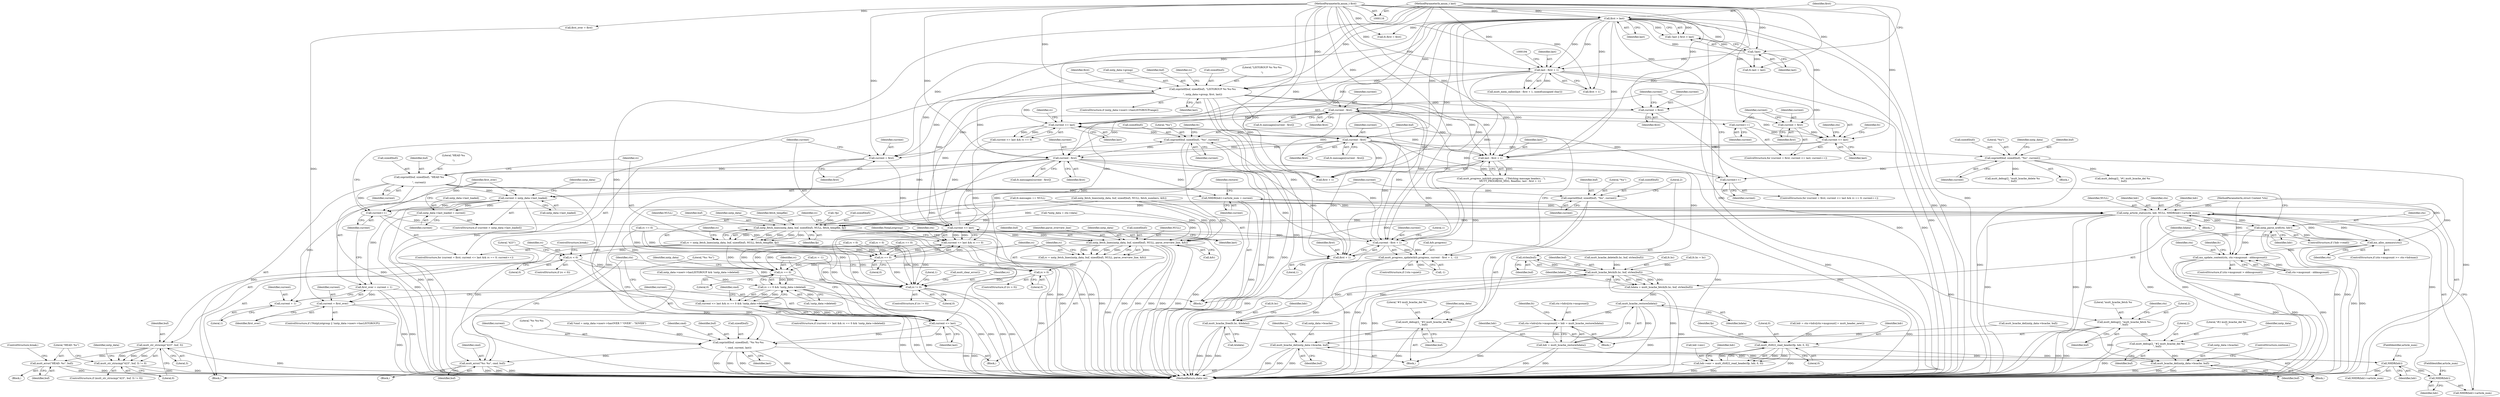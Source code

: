 digraph "0_neomutt_9e927affe3a021175f354af5fa01d22657c20585@API" {
"1000410" [label="(Call,snprintf(buf, sizeof(buf), \"%u\", current))"];
"1000403" [label="(Call,current - first + 1)"];
"1000384" [label="(Call,current <= last)"];
"1000390" [label="(Call,current++)"];
"1000603" [label="(Call,snprintf(buf, sizeof(buf), \"%u\", current))"];
"1000559" [label="(Call,snprintf(buf, sizeof(buf), \"HEAD %u\r\n\", current))"];
"1000422" [label="(Call,current - first)"];
"1000410" [label="(Call,snprintf(buf, sizeof(buf), \"%u\", current))"];
"1000119" [label="(MethodParameterIn,anum_t first)"];
"1000355" [label="(Call,current - first)"];
"1000345" [label="(Call,current <= last)"];
"1000348" [label="(Call,current++)"];
"1000342" [label="(Call,current = first)"];
"1000158" [label="(Call,first > last)"];
"1000156" [label="(Call,!last)"];
"1000120" [label="(MethodParameterIn,anum_t last)"];
"1000188" [label="(Call,last - first + 1)"];
"1000299" [label="(Call,current - first)"];
"1000285" [label="(Call,current <= last)"];
"1000291" [label="(Call,current++)"];
"1000303" [label="(Call,snprintf(buf, sizeof(buf), \"%u\", current))"];
"1000281" [label="(Call,current = first)"];
"1000237" [label="(Call,snprintf(buf, sizeof(buf), \"LISTGROUP %s %u-%u\r\n\", nntp_data->group, first, last))"];
"1000715" [label="(Call,current > nntp_data->last_loaded)"];
"1000720" [label="(Call,nntp_data->last_loaded = current)"];
"1000380" [label="(Call,current = first)"];
"1000374" [label="(Call,last - first + 1)"];
"1000383" [label="(Call,current <= last && rc == 0)"];
"1000398" [label="(Call,mutt_progress_update(&fc.progress, current - first + 1, -1))"];
"1000443" [label="(Call,strlen(buf))"];
"1000438" [label="(Call,mutt_hcache_fetch(fc.hc, buf, strlen(buf)))"];
"1000436" [label="(Call,hdata = mutt_hcache_fetch(fc.hc, buf, strlen(buf)))"];
"1000462" [label="(Call,mutt_hcache_restore(hdata))"];
"1000452" [label="(Call,ctx->hdrs[ctx->msgcount] = hdr = mutt_hcache_restore(hdata))"];
"1000460" [label="(Call,hdr = mutt_hcache_restore(hdata))"];
"1000685" [label="(Call,NHDR(hdr))"];
"1000703" [label="(Call,NHDR(hdr))"];
"1000698" [label="(Call,nntp_article_status(ctx, hdr, NULL, NHDR(hdr)->article_num))"];
"1000434" [label="(Call,mx_alloc_memory(ctx))"];
"1000802" [label="(Call,mx_update_context(ctx, ctx->msgcount - oldmsgcount))"];
"1000567" [label="(Call,nntp_fetch_lines(nntp_data, buf, sizeof(buf), NULL, fetch_tempfile, fp))"];
"1000565" [label="(Call,rc = nntp_fetch_lines(nntp_data, buf, sizeof(buf), NULL, fetch_tempfile, fp))"];
"1000387" [label="(Call,rc == 0)"];
"1000749" [label="(Call,rc == 0)"];
"1000748" [label="(Call,rc == 0 && !nntp_data->deleted)"];
"1000744" [label="(Call,current <= last && rc == 0 && !nntp_data->deleted)"];
"1000815" [label="(Call,rc != 0)"];
"1000582" [label="(Call,rc < 0)"];
"1000588" [label="(Call,mutt_str_strncmp(\"423\", buf, 3))"];
"1000587" [label="(Call,mutt_str_strncmp(\"423\", buf, 3) != 0)"];
"1000594" [label="(Call,mutt_error(\"HEAD: %s\", buf))"];
"1000637" [label="(Call,mutt_rfc822_read_header(fp, hdr, 0, 0))"];
"1000633" [label="(Call,hdr->env = mutt_rfc822_read_header(fp, hdr, 0, 0))"];
"1000778" [label="(Call,nntp_fetch_lines(nntp_data, buf, sizeof(buf), NULL, parse_overview_line, &fc))"];
"1000776" [label="(Call,rc = nntp_fetch_lines(nntp_data, buf, sizeof(buf), NULL, parse_overview_line, &fc))"];
"1000788" [label="(Call,rc > 0)"];
"1000792" [label="(Call,mutt_error(\"%s: %s\", cmd, buf))"];
"1000711" [label="(Call,nntp_parse_xref(ctx, hdr))"];
"1000448" [label="(Call,mutt_debug(2, \"mutt_hcache_fetch %s\n\", buf))"];
"1000491" [label="(Call,mutt_debug(2, \"#2 mutt_bcache_del %s\n\", buf))"];
"1000495" [label="(Call,mutt_bcache_del(nntp_data->bcache, buf))"];
"1000613" [label="(Call,mutt_bcache_del(nntp_data->bcache, buf))"];
"1000464" [label="(Call,mutt_hcache_free(fc.hc, &hdata))"];
"1000745" [label="(Call,current <= last)"];
"1000768" [label="(Call,snprintf(buf, sizeof(buf), \"%s %u-%u\r\n\", cmd, current, last))"];
"1000405" [label="(Call,first + 1)"];
"1000609" [label="(Call,mutt_debug(2, \"#3 mutt_bcache_del %s\n\", buf))"];
"1000683" [label="(Call,NHDR(hdr)->article_num = current)"];
"1000725" [label="(Call,first_over = current + 1)"];
"1000740" [label="(Call,current = first_over)"];
"1000727" [label="(Call,current + 1)"];
"1000726" [label="(Identifier,first_over)"];
"1000618" [label="(Call,rc = 0)"];
"1000611" [label="(Literal,\"#3 mutt_bcache_del %s\n\")"];
"1000281" [label="(Call,current = first)"];
"1000410" [label="(Call,snprintf(buf, sizeof(buf), \"%u\", current))"];
"1000605" [label="(Call,sizeof(buf))"];
"1000549" [label="(Call,!fp)"];
"1000622" [label="(Call,hdr = ctx->hdrs[ctx->msgcount] = mutt_header_new())"];
"1000188" [label="(Call,last - first + 1)"];
"1000461" [label="(Identifier,hdr)"];
"1000720" [label="(Call,nntp_data->last_loaded = current)"];
"1000796" [label="(ControlStructure,if (ctx->msgcount > oldmsgcount))"];
"1000393" [label="(ControlStructure,if (!ctx->quiet))"];
"1000574" [label="(Identifier,fp)"];
"1000706" [label="(ControlStructure,if (!hdr->read))"];
"1000724" [label="(Identifier,current)"];
"1000303" [label="(Call,snprintf(buf, sizeof(buf), \"%u\", current))"];
"1000572" [label="(Identifier,NULL)"];
"1000439" [label="(Call,fc.hc)"];
"1000709" [label="(Identifier,hdr)"];
"1000381" [label="(Identifier,current)"];
"1000443" [label="(Call,strlen(buf))"];
"1000347" [label="(Identifier,last)"];
"1000291" [label="(Call,current++)"];
"1000285" [label="(Call,current <= last)"];
"1000561" [label="(Call,sizeof(buf))"];
"1000803" [label="(Identifier,ctx)"];
"1000634" [label="(Call,hdr->env)"];
"1000792" [label="(Call,mutt_error(\"%s: %s\", cmd, buf))"];
"1000446" [label="(Identifier,hdata)"];
"1000759" [label="(Identifier,cmd)"];
"1000613" [label="(Call,mutt_bcache_del(nntp_data->bcache, buf))"];
"1000426" [label="(ControlStructure,if (ctx->msgcount >= ctx->hdrmax))"];
"1000257" [label="(Identifier,rc)"];
"1000231" [label="(ControlStructure,if (nntp_data->nserv->hasLISTGROUPrange))"];
"1000585" [label="(ControlStructure,break;)"];
"1000341" [label="(ControlStructure,for (current = first; current <= last; current++))"];
"1000701" [label="(Identifier,NULL)"];
"1000300" [label="(Identifier,current)"];
"1000119" [label="(MethodParameterIn,anum_t first)"];
"1000820" [label="(Literal,1)"];
"1000564" [label="(Identifier,current)"];
"1000793" [label="(Literal,\"%s: %s\")"];
"1000712" [label="(Identifier,ctx)"];
"1000587" [label="(Call,mutt_str_strncmp(\"423\", buf, 3) != 0)"];
"1000328" [label="(Call,mutt_debug(2, \"mutt_hcache_delete %s\n\", buf))"];
"1000684" [label="(Call,NHDR(hdr)->article_num)"];
"1000569" [label="(Identifier,buf)"];
"1000595" [label="(Literal,\"HEAD: %s\")"];
"1000287" [label="(Identifier,last)"];
"1000746" [label="(Identifier,current)"];
"1000560" [label="(Identifier,buf)"];
"1000311" [label="(Identifier,nntp_data)"];
"1000435" [label="(Identifier,ctx)"];
"1000619" [label="(Identifier,rc)"];
"1000407" [label="(Literal,1)"];
"1000722" [label="(Identifier,nntp_data)"];
"1000592" [label="(Literal,0)"];
"1000406" [label="(Identifier,first)"];
"1000776" [label="(Call,rc = nntp_fetch_lines(nntp_data, buf, sizeof(buf), NULL, parse_overview_line, &fc))"];
"1000714" [label="(ControlStructure,if (current > nntp_data->last_loaded))"];
"1000565" [label="(Call,rc = nntp_fetch_lines(nntp_data, buf, sizeof(buf), NULL, fetch_tempfile, fp))"];
"1000280" [label="(ControlStructure,for (current = first; current <= last && rc == 0; current++))"];
"1000785" [label="(Call,&fc)"];
"1000781" [label="(Call,sizeof(buf))"];
"1000391" [label="(Identifier,current)"];
"1000697" [label="(Block,)"];
"1000568" [label="(Identifier,nntp_data)"];
"1000794" [label="(Identifier,cmd)"];
"1000356" [label="(Identifier,current)"];
"1000355" [label="(Call,current - first)"];
"1000559" [label="(Call,snprintf(buf, sizeof(buf), \"HEAD %u\r\n\", current))"];
"1000304" [label="(Identifier,buf)"];
"1000293" [label="(Block,)"];
"1000314" [label="(Call,mutt_debug(2, \"#1 mutt_bcache_del %s\n\", buf))"];
"1000374" [label="(Call,last - first + 1)"];
"1000716" [label="(Identifier,current)"];
"1000573" [label="(Identifier,fetch_tempfile)"];
"1000743" [label="(ControlStructure,if (current <= last && rc == 0 && !nntp_data->deleted))"];
"1000698" [label="(Call,nntp_article_status(ctx, hdr, NULL, NHDR(hdr)->article_num))"];
"1000729" [label="(Literal,1)"];
"1000576" [label="(Identifier,rc)"];
"1000563" [label="(Literal,\"HEAD %u\r\n\")"];
"1000500" [label="(ControlStructure,continue;)"];
"1000390" [label="(Call,current++)"];
"1000258" [label="(Call,nntp_fetch_lines(nntp_data, buf, sizeof(buf), NULL, fetch_numbers, &fc))"];
"1000375" [label="(Identifier,last)"];
"1000448" [label="(Call,mutt_debug(2, \"mutt_hcache_fetch %s\n\", buf))"];
"1000687" [label="(FieldIdentifier,article_num)"];
"1000412" [label="(Call,sizeof(buf))"];
"1000292" [label="(Identifier,current)"];
"1000282" [label="(Identifier,current)"];
"1000582" [label="(Call,rc < 0)"];
"1000239" [label="(Call,sizeof(buf))"];
"1000603" [label="(Call,snprintf(buf, sizeof(buf), \"%u\", current))"];
"1000415" [label="(Identifier,current)"];
"1000241" [label="(Literal,\"LISTGROUP %s %u-%u\r\n\")"];
"1000590" [label="(Identifier,buf)"];
"1000715" [label="(Call,current > nntp_data->last_loaded)"];
"1000388" [label="(Identifier,rc)"];
"1000597" [label="(ControlStructure,break;)"];
"1000775" [label="(Identifier,last)"];
"1000770" [label="(Call,sizeof(buf))"];
"1000637" [label="(Call,mutt_rfc822_read_header(fp, hdr, 0, 0))"];
"1000404" [label="(Identifier,current)"];
"1000788" [label="(Call,rc > 0)"];
"1000777" [label="(Identifier,rc)"];
"1000817" [label="(Literal,0)"];
"1000747" [label="(Identifier,last)"];
"1000783" [label="(Identifier,NULL)"];
"1000740" [label="(Call,current = first_over)"];
"1000286" [label="(Identifier,current)"];
"1000644" [label="(Identifier,hdr)"];
"1000382" [label="(Identifier,first)"];
"1000566" [label="(Identifier,rc)"];
"1000790" [label="(Literal,0)"];
"1000450" [label="(Literal,\"mutt_hcache_fetch %s\n\")"];
"1000343" [label="(Identifier,current)"];
"1000246" [label="(Identifier,last)"];
"1000725" [label="(Call,first_over = current + 1)"];
"1000744" [label="(Call,current <= last && rc == 0 && !nntp_data->deleted)"];
"1000380" [label="(Call,current = first)"];
"1000348" [label="(Call,current++)"];
"1000384" [label="(Call,current <= last)"];
"1000289" [label="(Identifier,rc)"];
"1000387" [label="(Call,rc == 0)"];
"1000791" [label="(Block,)"];
"1000493" [label="(Literal,\"#2 mutt_bcache_del %s\n\")"];
"1000465" [label="(Call,fc.hc)"];
"1000117" [label="(MethodParameterIn,struct Context *ctx)"];
"1000768" [label="(Call,snprintf(buf, sizeof(buf), \"%s %u-%u\r\n\", cmd, current, last))"];
"1000774" [label="(Identifier,current)"];
"1000276" [label="(Call,rc == 0)"];
"1000754" [label="(Identifier,nntp_data)"];
"1000204" [label="(Call,fc.hc = hc)"];
"1000609" [label="(Call,mutt_debug(2, \"#3 mutt_bcache_del %s\n\", buf))"];
"1000683" [label="(Call,NHDR(hdr)->article_num = current)"];
"1000778" [label="(Call,nntp_fetch_lines(nntp_data, buf, sizeof(buf), NULL, parse_overview_line, &fc))"];
"1000497" [label="(Identifier,nntp_data)"];
"1000308" [label="(Identifier,current)"];
"1000812" [label="(Identifier,fc)"];
"1000570" [label="(Call,sizeof(buf))"];
"1000608" [label="(Identifier,current)"];
"1000748" [label="(Call,rc == 0 && !nntp_data->deleted)"];
"1000711" [label="(Call,nntp_parse_xref(ctx, hdr))"];
"1000554" [label="(Call,rc = -1)"];
"1000455" [label="(Identifier,ctx)"];
"1000342" [label="(Call,current = first)"];
"1000453" [label="(Call,ctx->hdrs[ctx->msgcount])"];
"1000288" [label="(Call,rc == 0)"];
"1000437" [label="(Identifier,hdata)"];
"1000147" [label="(Call,first_over = first)"];
"1000543" [label="(Block,)"];
"1000772" [label="(Literal,\"%s %u-%u\r\n\")"];
"1000284" [label="(Call,current <= last && rc == 0)"];
"1000721" [label="(Call,nntp_data->last_loaded)"];
"1000242" [label="(Call,nntp_data->group)"];
"1000399" [label="(Call,&fc.progress)"];
"1000463" [label="(Identifier,hdata)"];
"1000789" [label="(Identifier,rc)"];
"1000168" [label="(Call,fc.first = first)"];
"1000583" [label="(Identifier,rc)"];
"1000238" [label="(Identifier,buf)"];
"1000349" [label="(Identifier,current)"];
"1000452" [label="(Call,ctx->hdrs[ctx->msgcount] = hdr = mutt_hcache_restore(hdata))"];
"1000704" [label="(Identifier,hdr)"];
"1000423" [label="(Identifier,current)"];
"1000411" [label="(Identifier,buf)"];
"1000472" [label="(Identifier,hdr)"];
"1000444" [label="(Identifier,buf)"];
"1000398" [label="(Call,mutt_progress_update(&fc.progress, current - first + 1, -1))"];
"1000190" [label="(Call,first + 1)"];
"1000468" [label="(Call,&hdata)"];
"1000730" [label="(ControlStructure,if (!NntpListgroup || !nntp_data->nserv->hasLISTGROUP))"];
"1000301" [label="(Identifier,first)"];
"1000499" [label="(Identifier,buf)"];
"1000804" [label="(Call,ctx->msgcount - oldmsgcount)"];
"1000584" [label="(Literal,0)"];
"1000815" [label="(Call,rc != 0)"];
"1000614" [label="(Call,nntp_data->bcache)"];
"1000466" [label="(Identifier,fc)"];
"1000639" [label="(Identifier,hdr)"];
"1000158" [label="(Call,first > last)"];
"1000495" [label="(Call,mutt_bcache_del(nntp_data->bcache, buf))"];
"1000588" [label="(Call,mutt_str_strncmp(\"423\", buf, 3))"];
"1000604" [label="(Identifier,buf)"];
"1000750" [label="(Identifier,rc)"];
"1000353" [label="(Identifier,fc)"];
"1000795" [label="(Identifier,buf)"];
"1000780" [label="(Identifier,buf)"];
"1000821" [label="(Call,mutt_clear_error())"];
"1000449" [label="(Literal,2)"];
"1000492" [label="(Literal,2)"];
"1000346" [label="(Identifier,current)"];
"1000816" [label="(Identifier,rc)"];
"1000617" [label="(Identifier,buf)"];
"1000727" [label="(Call,current + 1)"];
"1000705" [label="(FieldIdentifier,article_num)"];
"1000124" [label="(Call,*nntp_data = ctx->data)"];
"1000641" [label="(Literal,0)"];
"1000717" [label="(Call,nntp_data->last_loaded)"];
"1000379" [label="(ControlStructure,for (current = first; current <= last && rc == 0; current++))"];
"1000295" [label="(Call,fc.messages[current - first])"];
"1000633" [label="(Call,hdr->env = mutt_rfc822_read_header(fp, hdr, 0, 0))"];
"1000758" [label="(Call,*cmd = nntp_data->nserv->hasOVER ? \"OVER\" : \"XOVER\")"];
"1000451" [label="(Identifier,buf)"];
"1000496" [label="(Call,nntp_data->bcache)"];
"1000702" [label="(Call,NHDR(hdr)->article_num)"];
"1000447" [label="(Block,)"];
"1000700" [label="(Identifier,hdr)"];
"1000408" [label="(Call,-1)"];
"1000581" [label="(ControlStructure,if (rc < 0))"];
"1000299" [label="(Call,current - first)"];
"1000591" [label="(Literal,3)"];
"1000596" [label="(Identifier,buf)"];
"1000586" [label="(ControlStructure,if (mutt_str_strncmp(\"423\", buf, 3) != 0))"];
"1000283" [label="(Identifier,first)"];
"1000120" [label="(MethodParameterIn,anum_t last)"];
"1000396" [label="(Identifier,ctx)"];
"1000741" [label="(Identifier,current)"];
"1000460" [label="(Call,hdr = mutt_hcache_restore(hdata))"];
"1000607" [label="(Literal,\"%u\")"];
"1000602" [label="(Block,)"];
"1000612" [label="(Identifier,buf)"];
"1000703" [label="(Call,NHDR(hdr))"];
"1000305" [label="(Call,sizeof(buf))"];
"1000365" [label="(Call,mutt_progress_init(&fc.progress, _(\"Fetching message headers...\"),\n                       MUTT_PROGRESS_MSG, ReadInc, last - first + 1))"];
"1000307" [label="(Literal,\"%u\")"];
"1000357" [label="(Identifier,first)"];
"1000799" [label="(Identifier,ctx)"];
"1000713" [label="(Identifier,hdr)"];
"1000245" [label="(Identifier,first)"];
"1000690" [label="(Identifier,restore)"];
"1000464" [label="(Call,mutt_hcache_free(fc.hc, &hdata))"];
"1000383" [label="(Call,current <= last && rc == 0)"];
"1000784" [label="(Identifier,parse_overview_line)"];
"1000733" [label="(Identifier,NntpListgroup)"];
"1000157" [label="(Identifier,last)"];
"1000442" [label="(Identifier,buf)"];
"1000491" [label="(Call,mutt_debug(2, \"#2 mutt_bcache_del %s\n\", buf))"];
"1000414" [label="(Literal,\"%u\")"];
"1000638" [label="(Identifier,fp)"];
"1000136" [label="(Call,rc = 0)"];
"1000802" [label="(Call,mx_update_context(ctx, ctx->msgcount - oldmsgcount))"];
"1000155" [label="(Call,!last || first > last)"];
"1000438" [label="(Call,mutt_hcache_fetch(fc.hc, buf, strlen(buf)))"];
"1000688" [label="(Identifier,current)"];
"1000385" [label="(Identifier,current)"];
"1000187" [label="(Call,mutt_mem_calloc(last - first + 1, sizeof(unsigned char)))"];
"1000212" [label="(Call,nntp_data->nserv->hasLISTGROUP && !nntp_data->deleted)"];
"1000422" [label="(Call,current - first)"];
"1000490" [label="(Block,)"];
"1000159" [label="(Identifier,first)"];
"1000640" [label="(Literal,0)"];
"1000345" [label="(Call,current <= last)"];
"1000434" [label="(Call,mx_alloc_memory(ctx))"];
"1000589" [label="(Literal,\"423\")"];
"1000344" [label="(Identifier,first)"];
"1000403" [label="(Call,current - first + 1)"];
"1000420" [label="(Identifier,fc)"];
"1000685" [label="(Call,NHDR(hdr))"];
"1000237" [label="(Call,snprintf(buf, sizeof(buf), \"LISTGROUP %s %u-%u\r\n\", nntp_data->group, first, last))"];
"1000196" [label="(Call,fc.messages == NULL)"];
"1000567" [label="(Call,nntp_fetch_lines(nntp_data, buf, sizeof(buf), NULL, fetch_tempfile, fp))"];
"1000418" [label="(Call,fc.messages[current - first])"];
"1000462" [label="(Call,mutt_hcache_restore(hdata))"];
"1000787" [label="(ControlStructure,if (rc > 0))"];
"1000189" [label="(Identifier,last)"];
"1000686" [label="(Identifier,hdr)"];
"1000752" [label="(Call,!nntp_data->deleted)"];
"1000600" [label="(Identifier,nntp_data)"];
"1000773" [label="(Identifier,cmd)"];
"1000594" [label="(Call,mutt_error(\"HEAD: %s\", buf))"];
"1000615" [label="(Identifier,nntp_data)"];
"1000409" [label="(Literal,1)"];
"1000318" [label="(Call,mutt_bcache_del(nntp_data->bcache, buf))"];
"1000405" [label="(Call,first + 1)"];
"1000749" [label="(Call,rc == 0)"];
"1000751" [label="(Literal,0)"];
"1000779" [label="(Identifier,nntp_data)"];
"1000814" [label="(ControlStructure,if (rc != 0))"];
"1000386" [label="(Identifier,last)"];
"1000173" [label="(Call,fc.last = last)"];
"1000362" [label="(Identifier,ctx)"];
"1000756" [label="(Block,)"];
"1000610" [label="(Literal,2)"];
"1000699" [label="(Identifier,ctx)"];
"1000742" [label="(Identifier,first_over)"];
"1000156" [label="(Call,!last)"];
"1000593" [label="(Block,)"];
"1000769" [label="(Identifier,buf)"];
"1000392" [label="(Block,)"];
"1000332" [label="(Call,mutt_hcache_delete(fc.hc, buf, strlen(buf)))"];
"1000436" [label="(Call,hdata = mutt_hcache_fetch(fc.hc, buf, strlen(buf)))"];
"1000424" [label="(Identifier,first)"];
"1000824" [label="(MethodReturn,static int)"];
"1000160" [label="(Identifier,last)"];
"1000494" [label="(Identifier,buf)"];
"1000745" [label="(Call,current <= last)"];
"1000389" [label="(Literal,0)"];
"1000376" [label="(Call,first + 1)"];
"1000351" [label="(Call,fc.messages[current - first])"];
"1000728" [label="(Identifier,current)"];
"1000410" -> "1000392"  [label="AST: "];
"1000410" -> "1000415"  [label="CFG: "];
"1000411" -> "1000410"  [label="AST: "];
"1000412" -> "1000410"  [label="AST: "];
"1000414" -> "1000410"  [label="AST: "];
"1000415" -> "1000410"  [label="AST: "];
"1000420" -> "1000410"  [label="CFG: "];
"1000410" -> "1000824"  [label="DDG: "];
"1000410" -> "1000824"  [label="DDG: "];
"1000403" -> "1000410"  [label="DDG: "];
"1000384" -> "1000410"  [label="DDG: "];
"1000410" -> "1000422"  [label="DDG: "];
"1000410" -> "1000443"  [label="DDG: "];
"1000403" -> "1000398"  [label="AST: "];
"1000403" -> "1000405"  [label="CFG: "];
"1000404" -> "1000403"  [label="AST: "];
"1000405" -> "1000403"  [label="AST: "];
"1000409" -> "1000403"  [label="CFG: "];
"1000403" -> "1000824"  [label="DDG: "];
"1000403" -> "1000398"  [label="DDG: "];
"1000403" -> "1000398"  [label="DDG: "];
"1000384" -> "1000403"  [label="DDG: "];
"1000422" -> "1000403"  [label="DDG: "];
"1000119" -> "1000403"  [label="DDG: "];
"1000355" -> "1000403"  [label="DDG: "];
"1000299" -> "1000403"  [label="DDG: "];
"1000237" -> "1000403"  [label="DDG: "];
"1000158" -> "1000403"  [label="DDG: "];
"1000384" -> "1000383"  [label="AST: "];
"1000384" -> "1000386"  [label="CFG: "];
"1000385" -> "1000384"  [label="AST: "];
"1000386" -> "1000384"  [label="AST: "];
"1000388" -> "1000384"  [label="CFG: "];
"1000383" -> "1000384"  [label="CFG: "];
"1000384" -> "1000383"  [label="DDG: "];
"1000384" -> "1000383"  [label="DDG: "];
"1000390" -> "1000384"  [label="DDG: "];
"1000380" -> "1000384"  [label="DDG: "];
"1000374" -> "1000384"  [label="DDG: "];
"1000285" -> "1000384"  [label="DDG: "];
"1000188" -> "1000384"  [label="DDG: "];
"1000345" -> "1000384"  [label="DDG: "];
"1000237" -> "1000384"  [label="DDG: "];
"1000120" -> "1000384"  [label="DDG: "];
"1000384" -> "1000745"  [label="DDG: "];
"1000384" -> "1000745"  [label="DDG: "];
"1000390" -> "1000379"  [label="AST: "];
"1000390" -> "1000391"  [label="CFG: "];
"1000391" -> "1000390"  [label="AST: "];
"1000385" -> "1000390"  [label="CFG: "];
"1000603" -> "1000390"  [label="DDG: "];
"1000422" -> "1000390"  [label="DDG: "];
"1000559" -> "1000390"  [label="DDG: "];
"1000715" -> "1000390"  [label="DDG: "];
"1000603" -> "1000602"  [label="AST: "];
"1000603" -> "1000608"  [label="CFG: "];
"1000604" -> "1000603"  [label="AST: "];
"1000605" -> "1000603"  [label="AST: "];
"1000607" -> "1000603"  [label="AST: "];
"1000608" -> "1000603"  [label="AST: "];
"1000610" -> "1000603"  [label="CFG: "];
"1000603" -> "1000824"  [label="DDG: "];
"1000559" -> "1000603"  [label="DDG: "];
"1000603" -> "1000609"  [label="DDG: "];
"1000559" -> "1000543"  [label="AST: "];
"1000559" -> "1000564"  [label="CFG: "];
"1000560" -> "1000559"  [label="AST: "];
"1000561" -> "1000559"  [label="AST: "];
"1000563" -> "1000559"  [label="AST: "];
"1000564" -> "1000559"  [label="AST: "];
"1000566" -> "1000559"  [label="CFG: "];
"1000559" -> "1000824"  [label="DDG: "];
"1000422" -> "1000559"  [label="DDG: "];
"1000559" -> "1000683"  [label="DDG: "];
"1000559" -> "1000715"  [label="DDG: "];
"1000559" -> "1000745"  [label="DDG: "];
"1000422" -> "1000418"  [label="AST: "];
"1000422" -> "1000424"  [label="CFG: "];
"1000423" -> "1000422"  [label="AST: "];
"1000424" -> "1000422"  [label="AST: "];
"1000418" -> "1000422"  [label="CFG: "];
"1000422" -> "1000824"  [label="DDG: "];
"1000422" -> "1000405"  [label="DDG: "];
"1000119" -> "1000422"  [label="DDG: "];
"1000355" -> "1000422"  [label="DDG: "];
"1000299" -> "1000422"  [label="DDG: "];
"1000237" -> "1000422"  [label="DDG: "];
"1000158" -> "1000422"  [label="DDG: "];
"1000422" -> "1000683"  [label="DDG: "];
"1000422" -> "1000715"  [label="DDG: "];
"1000422" -> "1000745"  [label="DDG: "];
"1000119" -> "1000116"  [label="AST: "];
"1000119" -> "1000824"  [label="DDG: "];
"1000119" -> "1000147"  [label="DDG: "];
"1000119" -> "1000158"  [label="DDG: "];
"1000119" -> "1000168"  [label="DDG: "];
"1000119" -> "1000188"  [label="DDG: "];
"1000119" -> "1000190"  [label="DDG: "];
"1000119" -> "1000237"  [label="DDG: "];
"1000119" -> "1000281"  [label="DDG: "];
"1000119" -> "1000299"  [label="DDG: "];
"1000119" -> "1000342"  [label="DDG: "];
"1000119" -> "1000355"  [label="DDG: "];
"1000119" -> "1000374"  [label="DDG: "];
"1000119" -> "1000376"  [label="DDG: "];
"1000119" -> "1000380"  [label="DDG: "];
"1000119" -> "1000405"  [label="DDG: "];
"1000355" -> "1000351"  [label="AST: "];
"1000355" -> "1000357"  [label="CFG: "];
"1000356" -> "1000355"  [label="AST: "];
"1000357" -> "1000355"  [label="AST: "];
"1000351" -> "1000355"  [label="CFG: "];
"1000355" -> "1000348"  [label="DDG: "];
"1000345" -> "1000355"  [label="DDG: "];
"1000158" -> "1000355"  [label="DDG: "];
"1000355" -> "1000374"  [label="DDG: "];
"1000355" -> "1000376"  [label="DDG: "];
"1000355" -> "1000380"  [label="DDG: "];
"1000355" -> "1000405"  [label="DDG: "];
"1000345" -> "1000341"  [label="AST: "];
"1000345" -> "1000347"  [label="CFG: "];
"1000346" -> "1000345"  [label="AST: "];
"1000347" -> "1000345"  [label="AST: "];
"1000353" -> "1000345"  [label="CFG: "];
"1000362" -> "1000345"  [label="CFG: "];
"1000348" -> "1000345"  [label="DDG: "];
"1000342" -> "1000345"  [label="DDG: "];
"1000188" -> "1000345"  [label="DDG: "];
"1000120" -> "1000345"  [label="DDG: "];
"1000345" -> "1000374"  [label="DDG: "];
"1000348" -> "1000341"  [label="AST: "];
"1000348" -> "1000349"  [label="CFG: "];
"1000349" -> "1000348"  [label="AST: "];
"1000346" -> "1000348"  [label="CFG: "];
"1000342" -> "1000341"  [label="AST: "];
"1000342" -> "1000344"  [label="CFG: "];
"1000343" -> "1000342"  [label="AST: "];
"1000344" -> "1000342"  [label="AST: "];
"1000346" -> "1000342"  [label="CFG: "];
"1000158" -> "1000342"  [label="DDG: "];
"1000158" -> "1000155"  [label="AST: "];
"1000158" -> "1000160"  [label="CFG: "];
"1000159" -> "1000158"  [label="AST: "];
"1000160" -> "1000158"  [label="AST: "];
"1000155" -> "1000158"  [label="CFG: "];
"1000158" -> "1000824"  [label="DDG: "];
"1000158" -> "1000824"  [label="DDG: "];
"1000158" -> "1000155"  [label="DDG: "];
"1000158" -> "1000155"  [label="DDG: "];
"1000156" -> "1000158"  [label="DDG: "];
"1000120" -> "1000158"  [label="DDG: "];
"1000158" -> "1000168"  [label="DDG: "];
"1000158" -> "1000173"  [label="DDG: "];
"1000158" -> "1000188"  [label="DDG: "];
"1000158" -> "1000188"  [label="DDG: "];
"1000158" -> "1000190"  [label="DDG: "];
"1000158" -> "1000237"  [label="DDG: "];
"1000158" -> "1000281"  [label="DDG: "];
"1000158" -> "1000299"  [label="DDG: "];
"1000158" -> "1000374"  [label="DDG: "];
"1000158" -> "1000376"  [label="DDG: "];
"1000158" -> "1000380"  [label="DDG: "];
"1000158" -> "1000405"  [label="DDG: "];
"1000156" -> "1000155"  [label="AST: "];
"1000156" -> "1000157"  [label="CFG: "];
"1000157" -> "1000156"  [label="AST: "];
"1000159" -> "1000156"  [label="CFG: "];
"1000155" -> "1000156"  [label="CFG: "];
"1000156" -> "1000824"  [label="DDG: "];
"1000156" -> "1000155"  [label="DDG: "];
"1000120" -> "1000156"  [label="DDG: "];
"1000156" -> "1000173"  [label="DDG: "];
"1000156" -> "1000188"  [label="DDG: "];
"1000120" -> "1000116"  [label="AST: "];
"1000120" -> "1000824"  [label="DDG: "];
"1000120" -> "1000173"  [label="DDG: "];
"1000120" -> "1000188"  [label="DDG: "];
"1000120" -> "1000237"  [label="DDG: "];
"1000120" -> "1000285"  [label="DDG: "];
"1000120" -> "1000374"  [label="DDG: "];
"1000120" -> "1000745"  [label="DDG: "];
"1000120" -> "1000768"  [label="DDG: "];
"1000188" -> "1000187"  [label="AST: "];
"1000188" -> "1000190"  [label="CFG: "];
"1000189" -> "1000188"  [label="AST: "];
"1000190" -> "1000188"  [label="AST: "];
"1000194" -> "1000188"  [label="CFG: "];
"1000188" -> "1000824"  [label="DDG: "];
"1000188" -> "1000824"  [label="DDG: "];
"1000188" -> "1000187"  [label="DDG: "];
"1000188" -> "1000187"  [label="DDG: "];
"1000188" -> "1000237"  [label="DDG: "];
"1000188" -> "1000285"  [label="DDG: "];
"1000188" -> "1000374"  [label="DDG: "];
"1000299" -> "1000295"  [label="AST: "];
"1000299" -> "1000301"  [label="CFG: "];
"1000300" -> "1000299"  [label="AST: "];
"1000301" -> "1000299"  [label="AST: "];
"1000295" -> "1000299"  [label="CFG: "];
"1000299" -> "1000291"  [label="DDG: "];
"1000285" -> "1000299"  [label="DDG: "];
"1000237" -> "1000299"  [label="DDG: "];
"1000299" -> "1000303"  [label="DDG: "];
"1000299" -> "1000374"  [label="DDG: "];
"1000299" -> "1000376"  [label="DDG: "];
"1000299" -> "1000380"  [label="DDG: "];
"1000299" -> "1000405"  [label="DDG: "];
"1000285" -> "1000284"  [label="AST: "];
"1000285" -> "1000287"  [label="CFG: "];
"1000286" -> "1000285"  [label="AST: "];
"1000287" -> "1000285"  [label="AST: "];
"1000289" -> "1000285"  [label="CFG: "];
"1000284" -> "1000285"  [label="CFG: "];
"1000285" -> "1000284"  [label="DDG: "];
"1000285" -> "1000284"  [label="DDG: "];
"1000291" -> "1000285"  [label="DDG: "];
"1000281" -> "1000285"  [label="DDG: "];
"1000237" -> "1000285"  [label="DDG: "];
"1000285" -> "1000374"  [label="DDG: "];
"1000291" -> "1000280"  [label="AST: "];
"1000291" -> "1000292"  [label="CFG: "];
"1000292" -> "1000291"  [label="AST: "];
"1000286" -> "1000291"  [label="CFG: "];
"1000303" -> "1000291"  [label="DDG: "];
"1000303" -> "1000293"  [label="AST: "];
"1000303" -> "1000308"  [label="CFG: "];
"1000304" -> "1000303"  [label="AST: "];
"1000305" -> "1000303"  [label="AST: "];
"1000307" -> "1000303"  [label="AST: "];
"1000308" -> "1000303"  [label="AST: "];
"1000311" -> "1000303"  [label="CFG: "];
"1000303" -> "1000824"  [label="DDG: "];
"1000303" -> "1000824"  [label="DDG: "];
"1000303" -> "1000314"  [label="DDG: "];
"1000303" -> "1000328"  [label="DDG: "];
"1000281" -> "1000280"  [label="AST: "];
"1000281" -> "1000283"  [label="CFG: "];
"1000282" -> "1000281"  [label="AST: "];
"1000283" -> "1000281"  [label="AST: "];
"1000286" -> "1000281"  [label="CFG: "];
"1000237" -> "1000281"  [label="DDG: "];
"1000237" -> "1000231"  [label="AST: "];
"1000237" -> "1000246"  [label="CFG: "];
"1000238" -> "1000237"  [label="AST: "];
"1000239" -> "1000237"  [label="AST: "];
"1000241" -> "1000237"  [label="AST: "];
"1000242" -> "1000237"  [label="AST: "];
"1000245" -> "1000237"  [label="AST: "];
"1000246" -> "1000237"  [label="AST: "];
"1000257" -> "1000237"  [label="CFG: "];
"1000237" -> "1000824"  [label="DDG: "];
"1000237" -> "1000824"  [label="DDG: "];
"1000237" -> "1000374"  [label="DDG: "];
"1000237" -> "1000374"  [label="DDG: "];
"1000237" -> "1000376"  [label="DDG: "];
"1000237" -> "1000380"  [label="DDG: "];
"1000237" -> "1000405"  [label="DDG: "];
"1000715" -> "1000714"  [label="AST: "];
"1000715" -> "1000717"  [label="CFG: "];
"1000716" -> "1000715"  [label="AST: "];
"1000717" -> "1000715"  [label="AST: "];
"1000722" -> "1000715"  [label="CFG: "];
"1000726" -> "1000715"  [label="CFG: "];
"1000715" -> "1000824"  [label="DDG: "];
"1000715" -> "1000824"  [label="DDG: "];
"1000720" -> "1000715"  [label="DDG: "];
"1000715" -> "1000720"  [label="DDG: "];
"1000715" -> "1000725"  [label="DDG: "];
"1000715" -> "1000727"  [label="DDG: "];
"1000720" -> "1000714"  [label="AST: "];
"1000720" -> "1000724"  [label="CFG: "];
"1000721" -> "1000720"  [label="AST: "];
"1000724" -> "1000720"  [label="AST: "];
"1000726" -> "1000720"  [label="CFG: "];
"1000720" -> "1000824"  [label="DDG: "];
"1000380" -> "1000379"  [label="AST: "];
"1000380" -> "1000382"  [label="CFG: "];
"1000381" -> "1000380"  [label="AST: "];
"1000382" -> "1000380"  [label="AST: "];
"1000385" -> "1000380"  [label="CFG: "];
"1000380" -> "1000824"  [label="DDG: "];
"1000374" -> "1000365"  [label="AST: "];
"1000374" -> "1000376"  [label="CFG: "];
"1000375" -> "1000374"  [label="AST: "];
"1000376" -> "1000374"  [label="AST: "];
"1000365" -> "1000374"  [label="CFG: "];
"1000374" -> "1000824"  [label="DDG: "];
"1000374" -> "1000365"  [label="DDG: "];
"1000374" -> "1000365"  [label="DDG: "];
"1000383" -> "1000379"  [label="AST: "];
"1000383" -> "1000387"  [label="CFG: "];
"1000387" -> "1000383"  [label="AST: "];
"1000396" -> "1000383"  [label="CFG: "];
"1000733" -> "1000383"  [label="CFG: "];
"1000383" -> "1000824"  [label="DDG: "];
"1000383" -> "1000824"  [label="DDG: "];
"1000276" -> "1000383"  [label="DDG: "];
"1000284" -> "1000383"  [label="DDG: "];
"1000387" -> "1000383"  [label="DDG: "];
"1000387" -> "1000383"  [label="DDG: "];
"1000398" -> "1000393"  [label="AST: "];
"1000398" -> "1000408"  [label="CFG: "];
"1000399" -> "1000398"  [label="AST: "];
"1000408" -> "1000398"  [label="AST: "];
"1000411" -> "1000398"  [label="CFG: "];
"1000398" -> "1000824"  [label="DDG: "];
"1000398" -> "1000824"  [label="DDG: "];
"1000398" -> "1000824"  [label="DDG: "];
"1000398" -> "1000824"  [label="DDG: "];
"1000365" -> "1000398"  [label="DDG: "];
"1000408" -> "1000398"  [label="DDG: "];
"1000443" -> "1000438"  [label="AST: "];
"1000443" -> "1000444"  [label="CFG: "];
"1000444" -> "1000443"  [label="AST: "];
"1000438" -> "1000443"  [label="CFG: "];
"1000443" -> "1000438"  [label="DDG: "];
"1000438" -> "1000436"  [label="AST: "];
"1000439" -> "1000438"  [label="AST: "];
"1000442" -> "1000438"  [label="AST: "];
"1000436" -> "1000438"  [label="CFG: "];
"1000438" -> "1000824"  [label="DDG: "];
"1000438" -> "1000824"  [label="DDG: "];
"1000438" -> "1000824"  [label="DDG: "];
"1000438" -> "1000436"  [label="DDG: "];
"1000438" -> "1000436"  [label="DDG: "];
"1000438" -> "1000436"  [label="DDG: "];
"1000332" -> "1000438"  [label="DDG: "];
"1000464" -> "1000438"  [label="DDG: "];
"1000204" -> "1000438"  [label="DDG: "];
"1000438" -> "1000448"  [label="DDG: "];
"1000438" -> "1000464"  [label="DDG: "];
"1000436" -> "1000392"  [label="AST: "];
"1000437" -> "1000436"  [label="AST: "];
"1000446" -> "1000436"  [label="CFG: "];
"1000436" -> "1000824"  [label="DDG: "];
"1000436" -> "1000824"  [label="DDG: "];
"1000436" -> "1000462"  [label="DDG: "];
"1000462" -> "1000460"  [label="AST: "];
"1000462" -> "1000463"  [label="CFG: "];
"1000463" -> "1000462"  [label="AST: "];
"1000460" -> "1000462"  [label="CFG: "];
"1000462" -> "1000824"  [label="DDG: "];
"1000462" -> "1000452"  [label="DDG: "];
"1000462" -> "1000460"  [label="DDG: "];
"1000452" -> "1000447"  [label="AST: "];
"1000452" -> "1000460"  [label="CFG: "];
"1000453" -> "1000452"  [label="AST: "];
"1000460" -> "1000452"  [label="AST: "];
"1000466" -> "1000452"  [label="CFG: "];
"1000452" -> "1000824"  [label="DDG: "];
"1000460" -> "1000452"  [label="DDG: "];
"1000461" -> "1000460"  [label="AST: "];
"1000460" -> "1000824"  [label="DDG: "];
"1000460" -> "1000824"  [label="DDG: "];
"1000460" -> "1000685"  [label="DDG: "];
"1000685" -> "1000684"  [label="AST: "];
"1000685" -> "1000686"  [label="CFG: "];
"1000686" -> "1000685"  [label="AST: "];
"1000687" -> "1000685"  [label="CFG: "];
"1000685" -> "1000824"  [label="DDG: "];
"1000637" -> "1000685"  [label="DDG: "];
"1000685" -> "1000703"  [label="DDG: "];
"1000703" -> "1000702"  [label="AST: "];
"1000703" -> "1000704"  [label="CFG: "];
"1000704" -> "1000703"  [label="AST: "];
"1000705" -> "1000703"  [label="CFG: "];
"1000703" -> "1000698"  [label="DDG: "];
"1000698" -> "1000697"  [label="AST: "];
"1000698" -> "1000702"  [label="CFG: "];
"1000699" -> "1000698"  [label="AST: "];
"1000700" -> "1000698"  [label="AST: "];
"1000701" -> "1000698"  [label="AST: "];
"1000702" -> "1000698"  [label="AST: "];
"1000709" -> "1000698"  [label="CFG: "];
"1000698" -> "1000824"  [label="DDG: "];
"1000698" -> "1000824"  [label="DDG: "];
"1000698" -> "1000824"  [label="DDG: "];
"1000698" -> "1000824"  [label="DDG: "];
"1000698" -> "1000824"  [label="DDG: "];
"1000698" -> "1000434"  [label="DDG: "];
"1000698" -> "1000567"  [label="DDG: "];
"1000711" -> "1000698"  [label="DDG: "];
"1000434" -> "1000698"  [label="DDG: "];
"1000117" -> "1000698"  [label="DDG: "];
"1000196" -> "1000698"  [label="DDG: "];
"1000258" -> "1000698"  [label="DDG: "];
"1000567" -> "1000698"  [label="DDG: "];
"1000683" -> "1000698"  [label="DDG: "];
"1000698" -> "1000711"  [label="DDG: "];
"1000698" -> "1000711"  [label="DDG: "];
"1000698" -> "1000778"  [label="DDG: "];
"1000698" -> "1000802"  [label="DDG: "];
"1000434" -> "1000426"  [label="AST: "];
"1000434" -> "1000435"  [label="CFG: "];
"1000435" -> "1000434"  [label="AST: "];
"1000437" -> "1000434"  [label="CFG: "];
"1000434" -> "1000824"  [label="DDG: "];
"1000434" -> "1000824"  [label="DDG: "];
"1000711" -> "1000434"  [label="DDG: "];
"1000117" -> "1000434"  [label="DDG: "];
"1000434" -> "1000802"  [label="DDG: "];
"1000802" -> "1000796"  [label="AST: "];
"1000802" -> "1000804"  [label="CFG: "];
"1000803" -> "1000802"  [label="AST: "];
"1000804" -> "1000802"  [label="AST: "];
"1000812" -> "1000802"  [label="CFG: "];
"1000802" -> "1000824"  [label="DDG: "];
"1000802" -> "1000824"  [label="DDG: "];
"1000802" -> "1000824"  [label="DDG: "];
"1000711" -> "1000802"  [label="DDG: "];
"1000117" -> "1000802"  [label="DDG: "];
"1000804" -> "1000802"  [label="DDG: "];
"1000804" -> "1000802"  [label="DDG: "];
"1000567" -> "1000565"  [label="AST: "];
"1000567" -> "1000574"  [label="CFG: "];
"1000568" -> "1000567"  [label="AST: "];
"1000569" -> "1000567"  [label="AST: "];
"1000570" -> "1000567"  [label="AST: "];
"1000572" -> "1000567"  [label="AST: "];
"1000573" -> "1000567"  [label="AST: "];
"1000574" -> "1000567"  [label="AST: "];
"1000565" -> "1000567"  [label="CFG: "];
"1000567" -> "1000824"  [label="DDG: "];
"1000567" -> "1000824"  [label="DDG: "];
"1000567" -> "1000824"  [label="DDG: "];
"1000567" -> "1000824"  [label="DDG: "];
"1000567" -> "1000824"  [label="DDG: "];
"1000567" -> "1000565"  [label="DDG: "];
"1000567" -> "1000565"  [label="DDG: "];
"1000567" -> "1000565"  [label="DDG: "];
"1000567" -> "1000565"  [label="DDG: "];
"1000567" -> "1000565"  [label="DDG: "];
"1000258" -> "1000567"  [label="DDG: "];
"1000258" -> "1000567"  [label="DDG: "];
"1000124" -> "1000567"  [label="DDG: "];
"1000196" -> "1000567"  [label="DDG: "];
"1000549" -> "1000567"  [label="DDG: "];
"1000567" -> "1000588"  [label="DDG: "];
"1000567" -> "1000637"  [label="DDG: "];
"1000567" -> "1000778"  [label="DDG: "];
"1000567" -> "1000778"  [label="DDG: "];
"1000565" -> "1000543"  [label="AST: "];
"1000566" -> "1000565"  [label="AST: "];
"1000576" -> "1000565"  [label="CFG: "];
"1000565" -> "1000824"  [label="DDG: "];
"1000565" -> "1000387"  [label="DDG: "];
"1000565" -> "1000582"  [label="DDG: "];
"1000565" -> "1000749"  [label="DDG: "];
"1000565" -> "1000815"  [label="DDG: "];
"1000387" -> "1000389"  [label="CFG: "];
"1000388" -> "1000387"  [label="AST: "];
"1000389" -> "1000387"  [label="AST: "];
"1000288" -> "1000387"  [label="DDG: "];
"1000618" -> "1000387"  [label="DDG: "];
"1000276" -> "1000387"  [label="DDG: "];
"1000136" -> "1000387"  [label="DDG: "];
"1000387" -> "1000749"  [label="DDG: "];
"1000387" -> "1000815"  [label="DDG: "];
"1000749" -> "1000748"  [label="AST: "];
"1000749" -> "1000751"  [label="CFG: "];
"1000750" -> "1000749"  [label="AST: "];
"1000751" -> "1000749"  [label="AST: "];
"1000754" -> "1000749"  [label="CFG: "];
"1000748" -> "1000749"  [label="CFG: "];
"1000749" -> "1000748"  [label="DDG: "];
"1000749" -> "1000748"  [label="DDG: "];
"1000582" -> "1000749"  [label="DDG: "];
"1000618" -> "1000749"  [label="DDG: "];
"1000276" -> "1000749"  [label="DDG: "];
"1000136" -> "1000749"  [label="DDG: "];
"1000554" -> "1000749"  [label="DDG: "];
"1000288" -> "1000749"  [label="DDG: "];
"1000749" -> "1000815"  [label="DDG: "];
"1000748" -> "1000744"  [label="AST: "];
"1000748" -> "1000752"  [label="CFG: "];
"1000752" -> "1000748"  [label="AST: "];
"1000744" -> "1000748"  [label="CFG: "];
"1000748" -> "1000824"  [label="DDG: "];
"1000748" -> "1000824"  [label="DDG: "];
"1000748" -> "1000744"  [label="DDG: "];
"1000748" -> "1000744"  [label="DDG: "];
"1000752" -> "1000748"  [label="DDG: "];
"1000212" -> "1000748"  [label="DDG: "];
"1000744" -> "1000743"  [label="AST: "];
"1000744" -> "1000745"  [label="CFG: "];
"1000745" -> "1000744"  [label="AST: "];
"1000759" -> "1000744"  [label="CFG: "];
"1000799" -> "1000744"  [label="CFG: "];
"1000744" -> "1000824"  [label="DDG: "];
"1000744" -> "1000824"  [label="DDG: "];
"1000744" -> "1000824"  [label="DDG: "];
"1000745" -> "1000744"  [label="DDG: "];
"1000745" -> "1000744"  [label="DDG: "];
"1000815" -> "1000814"  [label="AST: "];
"1000815" -> "1000817"  [label="CFG: "];
"1000816" -> "1000815"  [label="AST: "];
"1000817" -> "1000815"  [label="AST: "];
"1000820" -> "1000815"  [label="CFG: "];
"1000821" -> "1000815"  [label="CFG: "];
"1000815" -> "1000824"  [label="DDG: "];
"1000815" -> "1000824"  [label="DDG: "];
"1000788" -> "1000815"  [label="DDG: "];
"1000582" -> "1000815"  [label="DDG: "];
"1000618" -> "1000815"  [label="DDG: "];
"1000276" -> "1000815"  [label="DDG: "];
"1000136" -> "1000815"  [label="DDG: "];
"1000554" -> "1000815"  [label="DDG: "];
"1000288" -> "1000815"  [label="DDG: "];
"1000582" -> "1000581"  [label="AST: "];
"1000582" -> "1000584"  [label="CFG: "];
"1000583" -> "1000582"  [label="AST: "];
"1000584" -> "1000582"  [label="AST: "];
"1000585" -> "1000582"  [label="CFG: "];
"1000589" -> "1000582"  [label="CFG: "];
"1000582" -> "1000824"  [label="DDG: "];
"1000588" -> "1000587"  [label="AST: "];
"1000588" -> "1000591"  [label="CFG: "];
"1000589" -> "1000588"  [label="AST: "];
"1000590" -> "1000588"  [label="AST: "];
"1000591" -> "1000588"  [label="AST: "];
"1000592" -> "1000588"  [label="CFG: "];
"1000588" -> "1000824"  [label="DDG: "];
"1000588" -> "1000587"  [label="DDG: "];
"1000588" -> "1000587"  [label="DDG: "];
"1000588" -> "1000587"  [label="DDG: "];
"1000588" -> "1000594"  [label="DDG: "];
"1000587" -> "1000586"  [label="AST: "];
"1000587" -> "1000592"  [label="CFG: "];
"1000592" -> "1000587"  [label="AST: "];
"1000595" -> "1000587"  [label="CFG: "];
"1000600" -> "1000587"  [label="CFG: "];
"1000587" -> "1000824"  [label="DDG: "];
"1000587" -> "1000824"  [label="DDG: "];
"1000594" -> "1000593"  [label="AST: "];
"1000594" -> "1000596"  [label="CFG: "];
"1000595" -> "1000594"  [label="AST: "];
"1000596" -> "1000594"  [label="AST: "];
"1000597" -> "1000594"  [label="CFG: "];
"1000594" -> "1000824"  [label="DDG: "];
"1000594" -> "1000824"  [label="DDG: "];
"1000637" -> "1000633"  [label="AST: "];
"1000637" -> "1000641"  [label="CFG: "];
"1000638" -> "1000637"  [label="AST: "];
"1000639" -> "1000637"  [label="AST: "];
"1000640" -> "1000637"  [label="AST: "];
"1000641" -> "1000637"  [label="AST: "];
"1000633" -> "1000637"  [label="CFG: "];
"1000637" -> "1000824"  [label="DDG: "];
"1000637" -> "1000633"  [label="DDG: "];
"1000637" -> "1000633"  [label="DDG: "];
"1000637" -> "1000633"  [label="DDG: "];
"1000622" -> "1000637"  [label="DDG: "];
"1000633" -> "1000543"  [label="AST: "];
"1000634" -> "1000633"  [label="AST: "];
"1000644" -> "1000633"  [label="CFG: "];
"1000633" -> "1000824"  [label="DDG: "];
"1000633" -> "1000824"  [label="DDG: "];
"1000778" -> "1000776"  [label="AST: "];
"1000778" -> "1000785"  [label="CFG: "];
"1000779" -> "1000778"  [label="AST: "];
"1000780" -> "1000778"  [label="AST: "];
"1000781" -> "1000778"  [label="AST: "];
"1000783" -> "1000778"  [label="AST: "];
"1000784" -> "1000778"  [label="AST: "];
"1000785" -> "1000778"  [label="AST: "];
"1000776" -> "1000778"  [label="CFG: "];
"1000778" -> "1000824"  [label="DDG: "];
"1000778" -> "1000824"  [label="DDG: "];
"1000778" -> "1000824"  [label="DDG: "];
"1000778" -> "1000824"  [label="DDG: "];
"1000778" -> "1000824"  [label="DDG: "];
"1000778" -> "1000776"  [label="DDG: "];
"1000778" -> "1000776"  [label="DDG: "];
"1000778" -> "1000776"  [label="DDG: "];
"1000778" -> "1000776"  [label="DDG: "];
"1000778" -> "1000776"  [label="DDG: "];
"1000258" -> "1000778"  [label="DDG: "];
"1000258" -> "1000778"  [label="DDG: "];
"1000258" -> "1000778"  [label="DDG: "];
"1000124" -> "1000778"  [label="DDG: "];
"1000196" -> "1000778"  [label="DDG: "];
"1000778" -> "1000792"  [label="DDG: "];
"1000776" -> "1000756"  [label="AST: "];
"1000777" -> "1000776"  [label="AST: "];
"1000789" -> "1000776"  [label="CFG: "];
"1000776" -> "1000824"  [label="DDG: "];
"1000776" -> "1000788"  [label="DDG: "];
"1000788" -> "1000787"  [label="AST: "];
"1000788" -> "1000790"  [label="CFG: "];
"1000789" -> "1000788"  [label="AST: "];
"1000790" -> "1000788"  [label="AST: "];
"1000793" -> "1000788"  [label="CFG: "];
"1000799" -> "1000788"  [label="CFG: "];
"1000788" -> "1000824"  [label="DDG: "];
"1000792" -> "1000791"  [label="AST: "];
"1000792" -> "1000795"  [label="CFG: "];
"1000793" -> "1000792"  [label="AST: "];
"1000794" -> "1000792"  [label="AST: "];
"1000795" -> "1000792"  [label="AST: "];
"1000799" -> "1000792"  [label="CFG: "];
"1000792" -> "1000824"  [label="DDG: "];
"1000792" -> "1000824"  [label="DDG: "];
"1000792" -> "1000824"  [label="DDG: "];
"1000768" -> "1000792"  [label="DDG: "];
"1000711" -> "1000706"  [label="AST: "];
"1000711" -> "1000713"  [label="CFG: "];
"1000712" -> "1000711"  [label="AST: "];
"1000713" -> "1000711"  [label="AST: "];
"1000716" -> "1000711"  [label="CFG: "];
"1000711" -> "1000824"  [label="DDG: "];
"1000711" -> "1000824"  [label="DDG: "];
"1000711" -> "1000824"  [label="DDG: "];
"1000117" -> "1000711"  [label="DDG: "];
"1000448" -> "1000447"  [label="AST: "];
"1000448" -> "1000451"  [label="CFG: "];
"1000449" -> "1000448"  [label="AST: "];
"1000450" -> "1000448"  [label="AST: "];
"1000451" -> "1000448"  [label="AST: "];
"1000455" -> "1000448"  [label="CFG: "];
"1000448" -> "1000824"  [label="DDG: "];
"1000448" -> "1000824"  [label="DDG: "];
"1000448" -> "1000491"  [label="DDG: "];
"1000491" -> "1000490"  [label="AST: "];
"1000491" -> "1000494"  [label="CFG: "];
"1000492" -> "1000491"  [label="AST: "];
"1000493" -> "1000491"  [label="AST: "];
"1000494" -> "1000491"  [label="AST: "];
"1000497" -> "1000491"  [label="CFG: "];
"1000491" -> "1000824"  [label="DDG: "];
"1000491" -> "1000495"  [label="DDG: "];
"1000495" -> "1000490"  [label="AST: "];
"1000495" -> "1000499"  [label="CFG: "];
"1000496" -> "1000495"  [label="AST: "];
"1000499" -> "1000495"  [label="AST: "];
"1000500" -> "1000495"  [label="CFG: "];
"1000495" -> "1000824"  [label="DDG: "];
"1000495" -> "1000824"  [label="DDG: "];
"1000495" -> "1000824"  [label="DDG: "];
"1000613" -> "1000495"  [label="DDG: "];
"1000318" -> "1000495"  [label="DDG: "];
"1000495" -> "1000613"  [label="DDG: "];
"1000613" -> "1000602"  [label="AST: "];
"1000613" -> "1000617"  [label="CFG: "];
"1000614" -> "1000613"  [label="AST: "];
"1000617" -> "1000613"  [label="AST: "];
"1000619" -> "1000613"  [label="CFG: "];
"1000613" -> "1000824"  [label="DDG: "];
"1000613" -> "1000824"  [label="DDG: "];
"1000613" -> "1000824"  [label="DDG: "];
"1000318" -> "1000613"  [label="DDG: "];
"1000609" -> "1000613"  [label="DDG: "];
"1000464" -> "1000447"  [label="AST: "];
"1000464" -> "1000468"  [label="CFG: "];
"1000465" -> "1000464"  [label="AST: "];
"1000468" -> "1000464"  [label="AST: "];
"1000472" -> "1000464"  [label="CFG: "];
"1000464" -> "1000824"  [label="DDG: "];
"1000464" -> "1000824"  [label="DDG: "];
"1000464" -> "1000824"  [label="DDG: "];
"1000745" -> "1000747"  [label="CFG: "];
"1000746" -> "1000745"  [label="AST: "];
"1000747" -> "1000745"  [label="AST: "];
"1000750" -> "1000745"  [label="CFG: "];
"1000745" -> "1000824"  [label="DDG: "];
"1000745" -> "1000824"  [label="DDG: "];
"1000740" -> "1000745"  [label="DDG: "];
"1000745" -> "1000768"  [label="DDG: "];
"1000745" -> "1000768"  [label="DDG: "];
"1000768" -> "1000756"  [label="AST: "];
"1000768" -> "1000775"  [label="CFG: "];
"1000769" -> "1000768"  [label="AST: "];
"1000770" -> "1000768"  [label="AST: "];
"1000772" -> "1000768"  [label="AST: "];
"1000773" -> "1000768"  [label="AST: "];
"1000774" -> "1000768"  [label="AST: "];
"1000775" -> "1000768"  [label="AST: "];
"1000777" -> "1000768"  [label="CFG: "];
"1000768" -> "1000824"  [label="DDG: "];
"1000768" -> "1000824"  [label="DDG: "];
"1000768" -> "1000824"  [label="DDG: "];
"1000768" -> "1000824"  [label="DDG: "];
"1000758" -> "1000768"  [label="DDG: "];
"1000405" -> "1000407"  [label="CFG: "];
"1000406" -> "1000405"  [label="AST: "];
"1000407" -> "1000405"  [label="AST: "];
"1000609" -> "1000602"  [label="AST: "];
"1000609" -> "1000612"  [label="CFG: "];
"1000610" -> "1000609"  [label="AST: "];
"1000611" -> "1000609"  [label="AST: "];
"1000612" -> "1000609"  [label="AST: "];
"1000615" -> "1000609"  [label="CFG: "];
"1000609" -> "1000824"  [label="DDG: "];
"1000683" -> "1000392"  [label="AST: "];
"1000683" -> "1000688"  [label="CFG: "];
"1000684" -> "1000683"  [label="AST: "];
"1000688" -> "1000683"  [label="AST: "];
"1000690" -> "1000683"  [label="CFG: "];
"1000683" -> "1000824"  [label="DDG: "];
"1000725" -> "1000392"  [label="AST: "];
"1000725" -> "1000727"  [label="CFG: "];
"1000726" -> "1000725"  [label="AST: "];
"1000727" -> "1000725"  [label="AST: "];
"1000391" -> "1000725"  [label="CFG: "];
"1000725" -> "1000824"  [label="DDG: "];
"1000725" -> "1000824"  [label="DDG: "];
"1000725" -> "1000740"  [label="DDG: "];
"1000740" -> "1000730"  [label="AST: "];
"1000740" -> "1000742"  [label="CFG: "];
"1000741" -> "1000740"  [label="AST: "];
"1000742" -> "1000740"  [label="AST: "];
"1000746" -> "1000740"  [label="CFG: "];
"1000740" -> "1000824"  [label="DDG: "];
"1000147" -> "1000740"  [label="DDG: "];
"1000727" -> "1000729"  [label="CFG: "];
"1000728" -> "1000727"  [label="AST: "];
"1000729" -> "1000727"  [label="AST: "];
}
